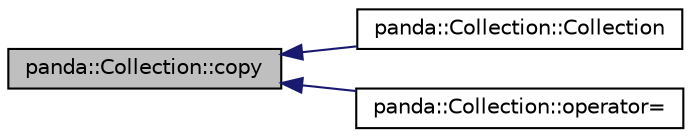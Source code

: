 digraph G
{
  edge [fontname="Helvetica",fontsize="10",labelfontname="Helvetica",labelfontsize="10"];
  node [fontname="Helvetica",fontsize="10",shape=record];
  rankdir=LR;
  Node1 [label="panda::Collection::copy",height=0.2,width=0.4,color="black", fillcolor="grey75", style="filled" fontcolor="black"];
  Node1 -> Node2 [dir=back,color="midnightblue",fontsize="10",style="solid"];
  Node2 [label="panda::Collection::Collection",height=0.2,width=0.4,color="black", fillcolor="white", style="filled",URL="$classpanda_1_1Collection.html#a065b038d41d0437ddacdab9f22f6d397"];
  Node1 -> Node3 [dir=back,color="midnightblue",fontsize="10",style="solid"];
  Node3 [label="panda::Collection::operator=",height=0.2,width=0.4,color="black", fillcolor="white", style="filled",URL="$classpanda_1_1Collection.html#af2065fa6ed20c1fe1dd54b33f83e7778"];
}
